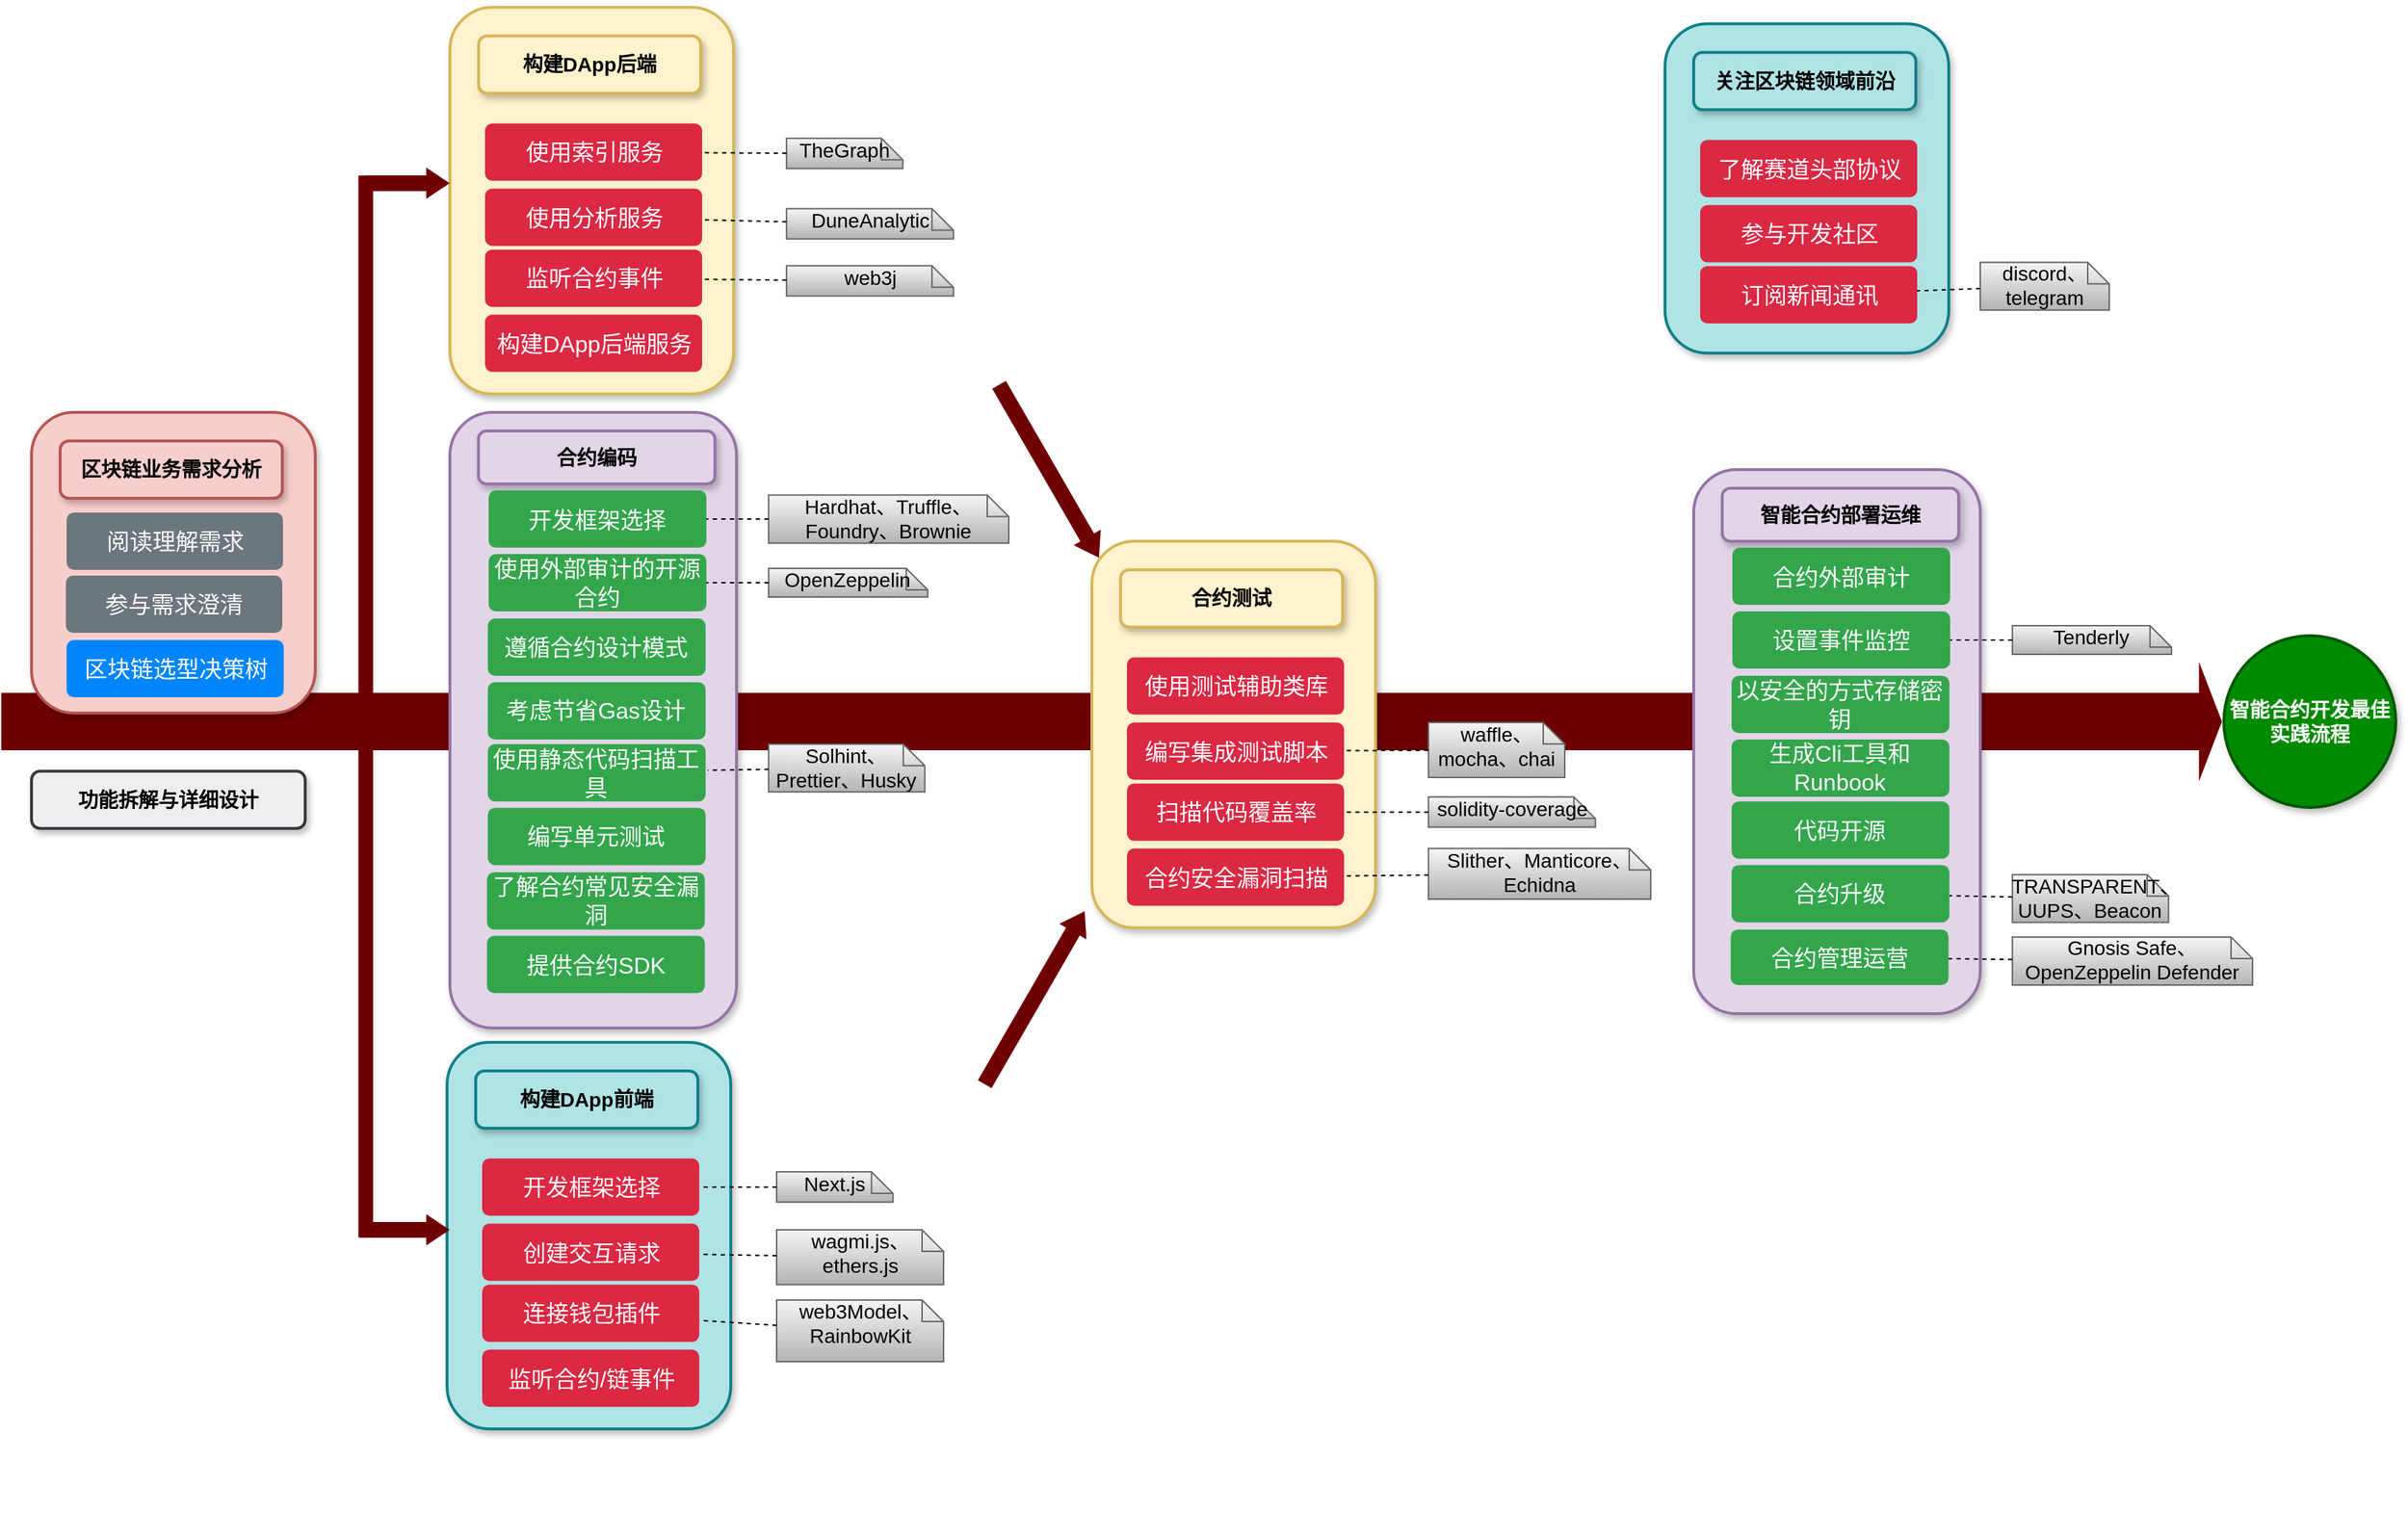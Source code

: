 <mxfile version="20.8.23" type="github">
  <diagram name="Page-1" id="b7a7eaba-c6c5-6fbe-34ae-1d3a4219ac39">
    <mxGraphModel dx="2337" dy="-62" grid="1" gridSize="10" guides="1" tooltips="1" connect="1" arrows="1" fold="1" page="1" pageScale="1.5" pageWidth="1169" pageHeight="826" background="none" math="0" shadow="0">
      <root>
        <mxCell id="0" style=";html=1;" />
        <mxCell id="1" style=";html=1;" parent="0" />
        <mxCell id="zn8mdTFGLDnj49y2dZR2-119" value="" style="html=1;shadow=0;dashed=0;align=center;verticalAlign=middle;shape=mxgraph.arrows2.arrow;dy=0.5;dx=15;direction=north;notch=0;rounded=0;strokeWidth=1;fontSize=14;rotation=90;fillColor=#6f0000;strokeColor=#6F0000;fontStyle=1;fontColor=#ffffff;" vertex="1" parent="1">
          <mxGeometry x="1694.69" y="1281.57" width="78.12" height="1548.75" as="geometry" />
        </mxCell>
        <mxCell id="zn8mdTFGLDnj49y2dZR2-116" value="" style="rounded=0;whiteSpace=wrap;html=1;strokeColor=#6f0000;fontSize=24;fillColor=#6f0000;rotation=-90;" vertex="1" parent="1">
          <mxGeometry x="843.12" y="2040.86" width="740.26" height="9" as="geometry" />
        </mxCell>
        <mxCell id="KHwoJJ3RHJZZ6YcBAn-g-128" value="智能合约开发最佳实践流程" style="ellipse;whiteSpace=wrap;html=1;rounded=1;shadow=1;strokeWidth=2;fontSize=14;align=center;fontStyle=1;fillColor=#008a00;fontColor=#ffffff;strokeColor=#005700;" parent="1" vertex="1">
          <mxGeometry x="2510" y="1995.94" width="120" height="120" as="geometry" />
        </mxCell>
        <mxCell id="KHwoJJ3RHJZZ6YcBAn-g-180" value="功能拆解与详细设计" style="rounded=1;whiteSpace=wrap;html=1;shadow=1;strokeWidth=2;fontSize=14;fillColor=#eeeeee;strokeColor=#36393d;align=center;fontStyle=1" parent="1" vertex="1">
          <mxGeometry x="980" y="2090.63" width="190.97" height="40" as="geometry" />
        </mxCell>
        <mxCell id="zn8mdTFGLDnj49y2dZR2-68" value="" style="group" vertex="1" connectable="0" parent="1">
          <mxGeometry x="980" y="1840" width="198" height="210" as="geometry" />
        </mxCell>
        <mxCell id="zn8mdTFGLDnj49y2dZR2-67" value="" style="rounded=1;whiteSpace=wrap;html=1;shadow=1;strokeWidth=2;fontSize=14;fillColor=#f8cecc;strokeColor=#b85450;align=center;fontStyle=1" vertex="1" parent="zn8mdTFGLDnj49y2dZR2-68">
          <mxGeometry width="198" height="210" as="geometry" />
        </mxCell>
        <mxCell id="KHwoJJ3RHJZZ6YcBAn-g-244" value="区块链业务需求分析" style="rounded=1;whiteSpace=wrap;html=1;shadow=1;strokeWidth=2;fontSize=14;fillColor=#f8cecc;strokeColor=#b85450;align=center;fontStyle=1" parent="zn8mdTFGLDnj49y2dZR2-68" vertex="1">
          <mxGeometry x="20" y="20" width="155" height="40" as="geometry" />
        </mxCell>
        <mxCell id="zn8mdTFGLDnj49y2dZR2-30" value="区块链选型决策树" style="html=1;shadow=0;dashed=0;shape=mxgraph.bootstrap.rrect;rSize=5;strokeColor=none;strokeWidth=1;fillColor=#0085FC;fontColor=#FFFFFF;whiteSpace=wrap;align=center;verticalAlign=middle;spacingLeft=0;fontStyle=0;fontSize=16;spacing=5;" vertex="1" parent="zn8mdTFGLDnj49y2dZR2-68">
          <mxGeometry x="24.5" y="159" width="151.5" height="40" as="geometry" />
        </mxCell>
        <mxCell id="zn8mdTFGLDnj49y2dZR2-32" value="阅读理解需求" style="html=1;shadow=0;dashed=0;shape=mxgraph.bootstrap.rrect;rSize=5;strokeColor=none;strokeWidth=1;fillColor=#6C767D;fontColor=#FFFFFF;whiteSpace=wrap;align=center;verticalAlign=middle;spacingLeft=0;fontStyle=0;fontSize=16;spacing=5;" vertex="1" parent="zn8mdTFGLDnj49y2dZR2-68">
          <mxGeometry x="24.5" y="70" width="151" height="40" as="geometry" />
        </mxCell>
        <mxCell id="zn8mdTFGLDnj49y2dZR2-33" value="参与需求澄清" style="html=1;shadow=0;dashed=0;shape=mxgraph.bootstrap.rrect;rSize=5;strokeColor=none;strokeWidth=1;fillColor=#6C767D;fontColor=#FFFFFF;whiteSpace=wrap;align=center;verticalAlign=middle;spacingLeft=0;fontStyle=0;fontSize=16;spacing=5;" vertex="1" parent="zn8mdTFGLDnj49y2dZR2-68">
          <mxGeometry x="24" y="114" width="151" height="40" as="geometry" />
        </mxCell>
        <mxCell id="zn8mdTFGLDnj49y2dZR2-69" value="" style="group" vertex="1" connectable="0" parent="1">
          <mxGeometry x="1272" y="1840" width="390" height="430" as="geometry" />
        </mxCell>
        <mxCell id="zn8mdTFGLDnj49y2dZR2-56" value="" style="rounded=1;whiteSpace=wrap;html=1;shadow=1;strokeWidth=2;fontSize=14;fillColor=#e1d5e7;strokeColor=#9673a6;align=center;fontStyle=1" vertex="1" parent="zn8mdTFGLDnj49y2dZR2-69">
          <mxGeometry width="200" height="430" as="geometry" />
        </mxCell>
        <mxCell id="KHwoJJ3RHJZZ6YcBAn-g-126" value="合约编码" style="rounded=1;whiteSpace=wrap;html=1;shadow=1;strokeWidth=2;fontSize=14;fillColor=#e1d5e7;strokeColor=#9673a6;align=center;fontStyle=1" parent="zn8mdTFGLDnj49y2dZR2-69" vertex="1">
          <mxGeometry x="19.93" y="13" width="165" height="37" as="geometry" />
        </mxCell>
        <mxCell id="KHwoJJ3RHJZZ6YcBAn-g-282" value="Solhint、Prettier、Husky" style="shape=note;size=15;spacingLeft=5;overflow=fill;whiteSpace=wrap;fontSize=14;verticalAlign=middle;spacing=0;fillColor=#f5f5f5;strokeColor=#666666;gradientColor=#b3b3b3;" parent="zn8mdTFGLDnj49y2dZR2-69" vertex="1">
          <mxGeometry x="222.39" y="231.75" width="109" height="33.36" as="geometry" />
        </mxCell>
        <mxCell id="KHwoJJ3RHJZZ6YcBAn-g-283" value="" style="rounded=0;endArrow=none;dashed=1;html=1;fontSize=14;entryX=1.01;entryY=0.456;entryDx=0;entryDy=0;entryPerimeter=0;" parent="zn8mdTFGLDnj49y2dZR2-69" source="KHwoJJ3RHJZZ6YcBAn-g-282" target="zn8mdTFGLDnj49y2dZR2-43" edge="1">
          <mxGeometry relative="1" as="geometry">
            <mxPoint x="148.99" y="239.376" as="targetPoint" />
            <Array as="points" />
          </mxGeometry>
        </mxCell>
        <mxCell id="zn8mdTFGLDnj49y2dZR2-34" value="开发框架选择" style="html=1;shadow=0;dashed=0;shape=mxgraph.bootstrap.rrect;rSize=5;strokeColor=none;strokeWidth=1;fillColor=#33A64C;fontColor=#FFFFFF;whiteSpace=wrap;align=center;verticalAlign=middle;spacingLeft=0;fontStyle=0;fontSize=16;spacing=5;" vertex="1" parent="zn8mdTFGLDnj49y2dZR2-69">
          <mxGeometry x="27" y="54.56" width="152" height="40" as="geometry" />
        </mxCell>
        <mxCell id="zn8mdTFGLDnj49y2dZR2-38" value="使用外部审计的开源合约" style="html=1;shadow=0;dashed=0;shape=mxgraph.bootstrap.rrect;rSize=5;strokeColor=none;strokeWidth=1;fillColor=#33A64C;fontColor=#FFFFFF;whiteSpace=wrap;align=center;verticalAlign=middle;spacingLeft=0;fontStyle=0;fontSize=16;spacing=5;" vertex="1" parent="zn8mdTFGLDnj49y2dZR2-69">
          <mxGeometry x="27" y="99" width="152" height="40" as="geometry" />
        </mxCell>
        <mxCell id="zn8mdTFGLDnj49y2dZR2-41" value="遵循合约设计模式" style="html=1;shadow=0;dashed=0;shape=mxgraph.bootstrap.rrect;rSize=5;strokeColor=none;strokeWidth=1;fillColor=#33A64C;fontColor=#FFFFFF;whiteSpace=wrap;align=center;verticalAlign=middle;spacingLeft=0;fontStyle=0;fontSize=16;spacing=5;" vertex="1" parent="zn8mdTFGLDnj49y2dZR2-69">
          <mxGeometry x="26.43" y="144" width="152" height="40" as="geometry" />
        </mxCell>
        <mxCell id="zn8mdTFGLDnj49y2dZR2-42" value="考虑节省Gas设计" style="html=1;shadow=0;dashed=0;shape=mxgraph.bootstrap.rrect;rSize=5;strokeColor=none;strokeWidth=1;fillColor=#33A64C;fontColor=#FFFFFF;whiteSpace=wrap;align=center;verticalAlign=middle;spacingLeft=0;fontStyle=0;fontSize=16;spacing=5;" vertex="1" parent="zn8mdTFGLDnj49y2dZR2-69">
          <mxGeometry x="26.43" y="188.44" width="152" height="40" as="geometry" />
        </mxCell>
        <mxCell id="zn8mdTFGLDnj49y2dZR2-43" value="使用静态代码扫描工具" style="html=1;shadow=0;dashed=0;shape=mxgraph.bootstrap.rrect;rSize=5;strokeColor=none;strokeWidth=1;fillColor=#33A64C;fontColor=#FFFFFF;whiteSpace=wrap;align=center;verticalAlign=middle;spacingLeft=0;fontStyle=0;fontSize=16;spacing=5;" vertex="1" parent="zn8mdTFGLDnj49y2dZR2-69">
          <mxGeometry x="26.43" y="231.75" width="152" height="40" as="geometry" />
        </mxCell>
        <mxCell id="zn8mdTFGLDnj49y2dZR2-44" value="编写单元测试" style="html=1;shadow=0;dashed=0;shape=mxgraph.bootstrap.rrect;rSize=5;strokeColor=none;strokeWidth=1;fillColor=#33A64C;fontColor=#FFFFFF;whiteSpace=wrap;align=center;verticalAlign=middle;spacingLeft=0;fontStyle=0;fontSize=16;spacing=5;" vertex="1" parent="zn8mdTFGLDnj49y2dZR2-69">
          <mxGeometry x="26.43" y="276.19" width="152" height="40" as="geometry" />
        </mxCell>
        <mxCell id="zn8mdTFGLDnj49y2dZR2-45" value="了解合约常见安全漏洞" style="html=1;shadow=0;dashed=0;shape=mxgraph.bootstrap.rrect;rSize=5;strokeColor=none;strokeWidth=1;fillColor=#33A64C;fontColor=#FFFFFF;whiteSpace=wrap;align=center;verticalAlign=middle;spacingLeft=0;fontStyle=0;fontSize=16;spacing=5;" vertex="1" parent="zn8mdTFGLDnj49y2dZR2-69">
          <mxGeometry x="25.86" y="321.19" width="152" height="40" as="geometry" />
        </mxCell>
        <mxCell id="zn8mdTFGLDnj49y2dZR2-46" value="提供合约SDK" style="html=1;shadow=0;dashed=0;shape=mxgraph.bootstrap.rrect;rSize=5;strokeColor=none;strokeWidth=1;fillColor=#33A64C;fontColor=#FFFFFF;whiteSpace=wrap;align=center;verticalAlign=middle;spacingLeft=0;fontStyle=0;fontSize=16;spacing=5;" vertex="1" parent="zn8mdTFGLDnj49y2dZR2-69">
          <mxGeometry x="25.86" y="365.63" width="152" height="40" as="geometry" />
        </mxCell>
        <mxCell id="zn8mdTFGLDnj49y2dZR2-47" value="Hardhat、Truffle、Foundry、Brownie" style="shape=note;size=15;spacingLeft=5;overflow=fill;whiteSpace=wrap;fontSize=14;verticalAlign=middle;spacing=0;fillColor=#f5f5f5;strokeColor=#666666;gradientColor=#b3b3b3;" vertex="1" parent="zn8mdTFGLDnj49y2dZR2-69">
          <mxGeometry x="222.39" y="57.78" width="167.61" height="33.56" as="geometry" />
        </mxCell>
        <mxCell id="zn8mdTFGLDnj49y2dZR2-48" value="" style="rounded=0;endArrow=none;dashed=1;html=1;fontSize=14;" edge="1" parent="zn8mdTFGLDnj49y2dZR2-69" source="zn8mdTFGLDnj49y2dZR2-47" target="zn8mdTFGLDnj49y2dZR2-34">
          <mxGeometry relative="1" as="geometry">
            <mxPoint x="201.21" y="-41.62" as="targetPoint" />
          </mxGeometry>
        </mxCell>
        <mxCell id="zn8mdTFGLDnj49y2dZR2-51" value="OpenZeppelin" style="shape=note;size=15;spacingLeft=5;overflow=fill;whiteSpace=wrap;fontSize=14;verticalAlign=middle;spacing=0;fillColor=#f5f5f5;strokeColor=#666666;gradientColor=#b3b3b3;" vertex="1" parent="zn8mdTFGLDnj49y2dZR2-69">
          <mxGeometry x="222.39" y="109" width="111.05" height="20" as="geometry" />
        </mxCell>
        <mxCell id="zn8mdTFGLDnj49y2dZR2-53" value="" style="rounded=0;endArrow=none;dashed=1;html=1;fontSize=14;" edge="1" parent="zn8mdTFGLDnj49y2dZR2-69" source="zn8mdTFGLDnj49y2dZR2-51" target="zn8mdTFGLDnj49y2dZR2-38">
          <mxGeometry relative="1" as="geometry">
            <mxPoint x="189" y="83" as="targetPoint" />
            <mxPoint x="232" y="82" as="sourcePoint" />
          </mxGeometry>
        </mxCell>
        <mxCell id="zn8mdTFGLDnj49y2dZR2-107" value="" style="group" vertex="1" connectable="0" parent="1">
          <mxGeometry x="1270" y="2280" width="346.5" height="344" as="geometry" />
        </mxCell>
        <mxCell id="zn8mdTFGLDnj49y2dZR2-94" value="" style="rounded=1;whiteSpace=wrap;html=1;shadow=1;strokeWidth=2;fontSize=14;fillColor=#b0e3e6;strokeColor=#0e8088;align=center;fontStyle=1" vertex="1" parent="zn8mdTFGLDnj49y2dZR2-107">
          <mxGeometry width="198" height="270" as="geometry" />
        </mxCell>
        <mxCell id="zn8mdTFGLDnj49y2dZR2-95" value="Next.js" style="shape=note;size=15;spacingLeft=5;overflow=fill;whiteSpace=wrap;fontSize=14;verticalAlign=middle;spacing=0;fillColor=#f5f5f5;strokeColor=#666666;gradientColor=#b3b3b3;" vertex="1" parent="zn8mdTFGLDnj49y2dZR2-107">
          <mxGeometry x="230" y="90.56" width="81.21" height="21.12" as="geometry" />
        </mxCell>
        <mxCell id="zn8mdTFGLDnj49y2dZR2-96" value="" style="rounded=0;endArrow=none;dashed=1;html=1;fontSize=14;" edge="1" parent="zn8mdTFGLDnj49y2dZR2-107" source="zn8mdTFGLDnj49y2dZR2-95" target="zn8mdTFGLDnj49y2dZR2-105">
          <mxGeometry relative="1" as="geometry">
            <mxPoint x="-169.27" y="94.58" as="targetPoint" />
          </mxGeometry>
        </mxCell>
        <mxCell id="zn8mdTFGLDnj49y2dZR2-97" value="wagmi.js、ethers.js" style="shape=note;size=15;spacingLeft=5;overflow=fill;whiteSpace=wrap;fontSize=14;verticalAlign=middle;spacing=0;fillColor=#f5f5f5;strokeColor=#666666;gradientColor=#b3b3b3;" vertex="1" parent="zn8mdTFGLDnj49y2dZR2-107">
          <mxGeometry x="230" y="131.04" width="116.5" height="38.18" as="geometry" />
        </mxCell>
        <mxCell id="zn8mdTFGLDnj49y2dZR2-98" value="" style="rounded=0;endArrow=none;dashed=1;html=1;fontSize=14;" edge="1" parent="zn8mdTFGLDnj49y2dZR2-107" source="zn8mdTFGLDnj49y2dZR2-97" target="zn8mdTFGLDnj49y2dZR2-104">
          <mxGeometry relative="1" as="geometry">
            <mxPoint x="56.976" y="60.62" as="targetPoint" />
          </mxGeometry>
        </mxCell>
        <mxCell id="zn8mdTFGLDnj49y2dZR2-99" value="web3Model、RainbowKit" style="shape=note;size=15;spacingLeft=5;overflow=fill;whiteSpace=wrap;fontSize=14;verticalAlign=middle;spacing=0;fillColor=#f5f5f5;strokeColor=#666666;gradientColor=#b3b3b3;" vertex="1" parent="zn8mdTFGLDnj49y2dZR2-107">
          <mxGeometry x="230" y="180" width="116.5" height="43" as="geometry" />
        </mxCell>
        <mxCell id="zn8mdTFGLDnj49y2dZR2-100" value="" style="rounded=0;endArrow=none;dashed=1;html=1;fontSize=14;" edge="1" parent="zn8mdTFGLDnj49y2dZR2-107" source="zn8mdTFGLDnj49y2dZR2-99" target="zn8mdTFGLDnj49y2dZR2-102">
          <mxGeometry relative="1" as="geometry">
            <mxPoint x="-772.07" y="46" as="targetPoint" />
          </mxGeometry>
        </mxCell>
        <mxCell id="zn8mdTFGLDnj49y2dZR2-101" value="构建DApp前端" style="rounded=1;whiteSpace=wrap;html=1;shadow=1;strokeWidth=2;fontSize=14;fillColor=#b0e3e6;strokeColor=#0e8088;align=center;fontStyle=1" vertex="1" parent="zn8mdTFGLDnj49y2dZR2-107">
          <mxGeometry x="20" y="20" width="155" height="40" as="geometry" />
        </mxCell>
        <mxCell id="zn8mdTFGLDnj49y2dZR2-102" value="连接钱包插件" style="html=1;shadow=0;dashed=0;shape=mxgraph.bootstrap.rrect;rSize=5;strokeColor=none;strokeWidth=1;fillColor=#db2843;fontColor=#FFFFFF;whiteSpace=wrap;align=center;verticalAlign=middle;spacingLeft=0;fontStyle=0;fontSize=16;spacing=5;" vertex="1" parent="zn8mdTFGLDnj49y2dZR2-107">
          <mxGeometry x="24.5" y="169.22" width="151.5" height="40" as="geometry" />
        </mxCell>
        <mxCell id="zn8mdTFGLDnj49y2dZR2-103" value="监听合约/链事件" style="html=1;shadow=0;dashed=0;shape=mxgraph.bootstrap.rrect;rSize=5;strokeColor=none;strokeWidth=1;fillColor=#db2843;fontColor=#FFFFFF;whiteSpace=wrap;align=center;verticalAlign=middle;spacingLeft=0;fontStyle=0;fontSize=16;spacing=5;" vertex="1" parent="zn8mdTFGLDnj49y2dZR2-107">
          <mxGeometry x="24.5" y="214.62" width="151.5" height="40" as="geometry" />
        </mxCell>
        <mxCell id="zn8mdTFGLDnj49y2dZR2-104" value="创建交互请求" style="html=1;shadow=0;dashed=0;shape=mxgraph.bootstrap.rrect;rSize=5;strokeColor=none;strokeWidth=1;fillColor=#db2843;fontColor=#FFFFFF;whiteSpace=wrap;align=center;verticalAlign=middle;spacingLeft=0;fontStyle=0;fontSize=16;spacing=5;" vertex="1" parent="zn8mdTFGLDnj49y2dZR2-107">
          <mxGeometry x="24.5" y="126.62" width="151.5" height="40" as="geometry" />
        </mxCell>
        <mxCell id="zn8mdTFGLDnj49y2dZR2-105" value="开发框架选择" style="html=1;shadow=0;dashed=0;shape=mxgraph.bootstrap.rrect;rSize=5;strokeColor=none;strokeWidth=1;fillColor=#db2843;fontColor=#FFFFFF;whiteSpace=wrap;align=center;verticalAlign=middle;spacingLeft=0;fontStyle=0;fontSize=16;spacing=5;" vertex="1" parent="zn8mdTFGLDnj49y2dZR2-107">
          <mxGeometry x="24.5" y="81.12" width="151.5" height="40" as="geometry" />
        </mxCell>
        <mxCell id="zn8mdTFGLDnj49y2dZR2-134" value="" style="group" vertex="1" connectable="0" parent="1">
          <mxGeometry x="1272" y="1557.12" width="351.39" height="270" as="geometry" />
        </mxCell>
        <mxCell id="zn8mdTFGLDnj49y2dZR2-122" value="" style="rounded=1;whiteSpace=wrap;html=1;shadow=1;strokeWidth=2;fontSize=14;fillColor=#fff2cc;strokeColor=#d6b656;align=center;fontStyle=1" vertex="1" parent="zn8mdTFGLDnj49y2dZR2-134">
          <mxGeometry width="198" height="270" as="geometry" />
        </mxCell>
        <mxCell id="zn8mdTFGLDnj49y2dZR2-123" value="TheGraph" style="shape=note;size=15;spacingLeft=5;overflow=fill;whiteSpace=wrap;fontSize=14;verticalAlign=middle;spacing=0;fillColor=#f5f5f5;strokeColor=#666666;gradientColor=#b3b3b3;" vertex="1" parent="zn8mdTFGLDnj49y2dZR2-134">
          <mxGeometry x="234.89" y="91.56" width="81.21" height="21.12" as="geometry" />
        </mxCell>
        <mxCell id="zn8mdTFGLDnj49y2dZR2-124" value="" style="rounded=0;endArrow=none;dashed=1;html=1;fontSize=14;" edge="1" parent="zn8mdTFGLDnj49y2dZR2-134" source="zn8mdTFGLDnj49y2dZR2-123" target="zn8mdTFGLDnj49y2dZR2-133">
          <mxGeometry relative="1" as="geometry">
            <mxPoint x="-169.27" y="94.58" as="targetPoint" />
          </mxGeometry>
        </mxCell>
        <mxCell id="zn8mdTFGLDnj49y2dZR2-125" value="DuneAnalytic" style="shape=note;size=15;spacingLeft=5;overflow=fill;whiteSpace=wrap;fontSize=14;verticalAlign=middle;spacing=0;fillColor=#f5f5f5;strokeColor=#666666;gradientColor=#b3b3b3;" vertex="1" parent="zn8mdTFGLDnj49y2dZR2-134">
          <mxGeometry x="234.89" y="140.62" width="116.5" height="21.12" as="geometry" />
        </mxCell>
        <mxCell id="zn8mdTFGLDnj49y2dZR2-126" value="" style="rounded=0;endArrow=none;dashed=1;html=1;fontSize=14;" edge="1" parent="zn8mdTFGLDnj49y2dZR2-134" source="zn8mdTFGLDnj49y2dZR2-125" target="zn8mdTFGLDnj49y2dZR2-132">
          <mxGeometry relative="1" as="geometry">
            <mxPoint x="56.976" y="60.62" as="targetPoint" />
          </mxGeometry>
        </mxCell>
        <mxCell id="zn8mdTFGLDnj49y2dZR2-127" value="web3j" style="shape=note;size=15;spacingLeft=5;overflow=fill;whiteSpace=wrap;fontSize=14;verticalAlign=middle;spacing=0;fillColor=#f5f5f5;strokeColor=#666666;gradientColor=#b3b3b3;" vertex="1" parent="zn8mdTFGLDnj49y2dZR2-134">
          <mxGeometry x="234.89" y="180.56" width="116.5" height="21.12" as="geometry" />
        </mxCell>
        <mxCell id="zn8mdTFGLDnj49y2dZR2-128" value="" style="rounded=0;endArrow=none;dashed=1;html=1;fontSize=14;" edge="1" parent="zn8mdTFGLDnj49y2dZR2-134" source="zn8mdTFGLDnj49y2dZR2-127" target="zn8mdTFGLDnj49y2dZR2-130">
          <mxGeometry relative="1" as="geometry">
            <mxPoint x="-772.07" y="46" as="targetPoint" />
          </mxGeometry>
        </mxCell>
        <mxCell id="zn8mdTFGLDnj49y2dZR2-129" value="构建DApp后端" style="rounded=1;whiteSpace=wrap;html=1;shadow=1;strokeWidth=2;fontSize=14;fillColor=#fff2cc;strokeColor=#d6b656;align=center;fontStyle=1" vertex="1" parent="zn8mdTFGLDnj49y2dZR2-134">
          <mxGeometry x="20" y="20" width="155" height="40" as="geometry" />
        </mxCell>
        <mxCell id="zn8mdTFGLDnj49y2dZR2-130" value="监听合约事件" style="html=1;shadow=0;dashed=0;shape=mxgraph.bootstrap.rrect;rSize=5;strokeColor=none;strokeWidth=1;fillColor=#db2843;fontColor=#FFFFFF;whiteSpace=wrap;align=center;verticalAlign=middle;spacingLeft=0;fontStyle=0;fontSize=16;spacing=5;" vertex="1" parent="zn8mdTFGLDnj49y2dZR2-134">
          <mxGeometry x="24.5" y="169.22" width="151.5" height="40" as="geometry" />
        </mxCell>
        <mxCell id="zn8mdTFGLDnj49y2dZR2-131" value="构建DApp后端服务" style="html=1;shadow=0;dashed=0;shape=mxgraph.bootstrap.rrect;rSize=5;strokeColor=none;strokeWidth=1;fillColor=#db2843;fontColor=#FFFFFF;whiteSpace=wrap;align=center;verticalAlign=middle;spacingLeft=0;fontStyle=0;fontSize=16;spacing=5;" vertex="1" parent="zn8mdTFGLDnj49y2dZR2-134">
          <mxGeometry x="24.5" y="214.62" width="151.5" height="40" as="geometry" />
        </mxCell>
        <mxCell id="zn8mdTFGLDnj49y2dZR2-132" value="使用分析服务" style="html=1;shadow=0;dashed=0;shape=mxgraph.bootstrap.rrect;rSize=5;strokeColor=none;strokeWidth=1;fillColor=#db2843;fontColor=#FFFFFF;whiteSpace=wrap;align=center;verticalAlign=middle;spacingLeft=0;fontStyle=0;fontSize=16;spacing=5;" vertex="1" parent="zn8mdTFGLDnj49y2dZR2-134">
          <mxGeometry x="24.5" y="126.62" width="151.5" height="40" as="geometry" />
        </mxCell>
        <mxCell id="zn8mdTFGLDnj49y2dZR2-133" value="使用索引服务" style="html=1;shadow=0;dashed=0;shape=mxgraph.bootstrap.rrect;rSize=5;strokeColor=none;strokeWidth=1;fillColor=#db2843;fontColor=#FFFFFF;whiteSpace=wrap;align=center;verticalAlign=middle;spacingLeft=0;fontStyle=0;fontSize=16;spacing=5;" vertex="1" parent="zn8mdTFGLDnj49y2dZR2-134">
          <mxGeometry x="24.5" y="81.12" width="151.5" height="40" as="geometry" />
        </mxCell>
        <mxCell id="zn8mdTFGLDnj49y2dZR2-137" value="" style="html=1;shadow=0;dashed=0;align=center;verticalAlign=middle;shape=mxgraph.arrows2.arrow;dy=0.5;dx=15;direction=north;notch=0;rounded=0;strokeWidth=1;fontSize=14;rotation=90;fillColor=#6f0000;strokeColor=#6F0000;fontStyle=1;fontColor=#ffffff;" vertex="1" parent="1">
          <mxGeometry x="1230" y="2380" width="20" height="61.88" as="geometry" />
        </mxCell>
        <mxCell id="zn8mdTFGLDnj49y2dZR2-138" value="" style="html=1;shadow=0;dashed=0;align=center;verticalAlign=middle;shape=mxgraph.arrows2.arrow;dy=0.5;dx=15;direction=north;notch=0;rounded=0;strokeWidth=1;fontSize=14;rotation=90;fillColor=#6f0000;strokeColor=#6F0000;fontStyle=1;fontColor=#ffffff;" vertex="1" parent="1">
          <mxGeometry x="1231.94" y="1650.94" width="20" height="58" as="geometry" />
        </mxCell>
        <mxCell id="zn8mdTFGLDnj49y2dZR2-139" value="" style="rounded=0;whiteSpace=wrap;html=1;strokeColor=#6f0000;fontSize=24;fillColor=#6f0000;rotation=-90;" vertex="1" parent="1">
          <mxGeometry x="843.12" y="2040.86" width="740.26" height="9" as="geometry" />
        </mxCell>
        <mxCell id="zn8mdTFGLDnj49y2dZR2-142" value="" style="html=1;shadow=0;dashed=0;align=center;verticalAlign=middle;shape=mxgraph.arrows2.arrow;dy=0.5;dx=15;direction=north;notch=0;rounded=0;strokeWidth=1;fontSize=14;rotation=150;fillColor=#6f0000;strokeColor=#6F0000;fontStyle=1;fontColor=#ffffff;" vertex="1" parent="1">
          <mxGeometry x="1680" y="1812" width="20" height="138" as="geometry" />
        </mxCell>
        <mxCell id="zn8mdTFGLDnj49y2dZR2-147" value="" style="rounded=1;whiteSpace=wrap;html=1;shadow=1;strokeWidth=2;fontSize=14;fillColor=#fff2cc;strokeColor=#d6b656;align=center;fontStyle=1" vertex="1" parent="1">
          <mxGeometry x="1720" y="1930" width="198" height="270" as="geometry" />
        </mxCell>
        <mxCell id="zn8mdTFGLDnj49y2dZR2-148" value="waffle、mocha、chai" style="shape=note;size=15;spacingLeft=5;overflow=fill;whiteSpace=wrap;fontSize=14;verticalAlign=middle;spacing=0;fillColor=#f5f5f5;strokeColor=#666666;gradientColor=#b3b3b3;" vertex="1" parent="1">
          <mxGeometry x="1954.89" y="2056.62" width="95.11" height="38.44" as="geometry" />
        </mxCell>
        <mxCell id="zn8mdTFGLDnj49y2dZR2-149" value="" style="rounded=0;endArrow=none;dashed=1;html=1;fontSize=14;" edge="1" parent="1" source="zn8mdTFGLDnj49y2dZR2-148" target="zn8mdTFGLDnj49y2dZR2-157">
          <mxGeometry relative="1" as="geometry">
            <mxPoint x="1550.73" y="2024.58" as="targetPoint" />
          </mxGeometry>
        </mxCell>
        <mxCell id="zn8mdTFGLDnj49y2dZR2-150" value="solidity-coverage" style="shape=note;size=15;spacingLeft=5;overflow=fill;whiteSpace=wrap;fontSize=14;verticalAlign=middle;spacing=0;fillColor=#f5f5f5;strokeColor=#666666;gradientColor=#b3b3b3;" vertex="1" parent="1">
          <mxGeometry x="1954.89" y="2108.66" width="116.5" height="21.12" as="geometry" />
        </mxCell>
        <mxCell id="zn8mdTFGLDnj49y2dZR2-151" value="" style="rounded=0;endArrow=none;dashed=1;html=1;fontSize=14;" edge="1" parent="1" source="zn8mdTFGLDnj49y2dZR2-150" target="zn8mdTFGLDnj49y2dZR2-155">
          <mxGeometry relative="1" as="geometry">
            <mxPoint x="1776.976" y="1990.62" as="targetPoint" />
          </mxGeometry>
        </mxCell>
        <mxCell id="zn8mdTFGLDnj49y2dZR2-152" value="Slither、Manticore、Echidna" style="shape=note;size=15;spacingLeft=5;overflow=fill;whiteSpace=wrap;fontSize=14;verticalAlign=middle;spacing=0;fillColor=#f5f5f5;strokeColor=#666666;gradientColor=#b3b3b3;" vertex="1" parent="1">
          <mxGeometry x="1954.89" y="2144.62" width="155.11" height="35.38" as="geometry" />
        </mxCell>
        <mxCell id="zn8mdTFGLDnj49y2dZR2-153" value="" style="rounded=0;endArrow=none;dashed=1;html=1;fontSize=14;" edge="1" parent="1" source="zn8mdTFGLDnj49y2dZR2-152" target="zn8mdTFGLDnj49y2dZR2-156">
          <mxGeometry relative="1" as="geometry">
            <mxPoint x="947.93" y="1976" as="targetPoint" />
          </mxGeometry>
        </mxCell>
        <mxCell id="zn8mdTFGLDnj49y2dZR2-154" value="合约测试" style="rounded=1;whiteSpace=wrap;html=1;shadow=1;strokeWidth=2;fontSize=14;fillColor=#fff2cc;strokeColor=#d6b656;align=center;fontStyle=1" vertex="1" parent="1">
          <mxGeometry x="1740" y="1950" width="155" height="40" as="geometry" />
        </mxCell>
        <mxCell id="zn8mdTFGLDnj49y2dZR2-155" value="扫描代码覆盖率" style="html=1;shadow=0;dashed=0;shape=mxgraph.bootstrap.rrect;rSize=5;strokeColor=none;strokeWidth=1;fillColor=#db2843;fontColor=#FFFFFF;whiteSpace=wrap;align=center;verticalAlign=middle;spacingLeft=0;fontStyle=0;fontSize=16;spacing=5;" vertex="1" parent="1">
          <mxGeometry x="1744.5" y="2099.22" width="151.5" height="40" as="geometry" />
        </mxCell>
        <mxCell id="zn8mdTFGLDnj49y2dZR2-156" value="合约安全漏洞扫描" style="html=1;shadow=0;dashed=0;shape=mxgraph.bootstrap.rrect;rSize=5;strokeColor=none;strokeWidth=1;fillColor=#db2843;fontColor=#FFFFFF;whiteSpace=wrap;align=center;verticalAlign=middle;spacingLeft=0;fontStyle=0;fontSize=16;spacing=5;" vertex="1" parent="1">
          <mxGeometry x="1744.5" y="2144.62" width="151.5" height="40" as="geometry" />
        </mxCell>
        <mxCell id="zn8mdTFGLDnj49y2dZR2-157" value="编写集成测试脚本" style="html=1;shadow=0;dashed=0;shape=mxgraph.bootstrap.rrect;rSize=5;strokeColor=none;strokeWidth=1;fillColor=#db2843;fontColor=#FFFFFF;whiteSpace=wrap;align=center;verticalAlign=middle;spacingLeft=0;fontStyle=0;fontSize=16;spacing=5;" vertex="1" parent="1">
          <mxGeometry x="1744.5" y="2056.62" width="151.5" height="40" as="geometry" />
        </mxCell>
        <mxCell id="zn8mdTFGLDnj49y2dZR2-158" value="使用测试辅助类库" style="html=1;shadow=0;dashed=0;shape=mxgraph.bootstrap.rrect;rSize=5;strokeColor=none;strokeWidth=1;fillColor=#db2843;fontColor=#FFFFFF;whiteSpace=wrap;align=center;verticalAlign=middle;spacingLeft=0;fontStyle=0;fontSize=16;spacing=5;" vertex="1" parent="1">
          <mxGeometry x="1744.5" y="2011.12" width="151.5" height="40" as="geometry" />
        </mxCell>
        <mxCell id="zn8mdTFGLDnj49y2dZR2-161" value="" style="html=1;shadow=0;dashed=0;align=center;verticalAlign=middle;shape=mxgraph.arrows2.arrow;dy=0.5;dx=15;direction=north;notch=0;rounded=0;strokeWidth=1;fontSize=14;rotation=30;fillColor=#6f0000;strokeColor=#6F0000;fontStyle=1;fontColor=#ffffff;" vertex="1" parent="1">
          <mxGeometry x="1670" y="2180" width="20" height="138" as="geometry" />
        </mxCell>
        <mxCell id="zn8mdTFGLDnj49y2dZR2-181" value="" style="group" vertex="1" connectable="0" parent="1">
          <mxGeometry x="2140" y="1880" width="390" height="430" as="geometry" />
        </mxCell>
        <mxCell id="zn8mdTFGLDnj49y2dZR2-182" value="" style="rounded=1;whiteSpace=wrap;html=1;shadow=1;strokeWidth=2;fontSize=14;fillColor=#e1d5e7;strokeColor=#9673a6;align=center;fontStyle=1" vertex="1" parent="zn8mdTFGLDnj49y2dZR2-181">
          <mxGeometry width="200" height="380" as="geometry" />
        </mxCell>
        <mxCell id="zn8mdTFGLDnj49y2dZR2-183" value="智能合约部署运维" style="rounded=1;whiteSpace=wrap;html=1;shadow=1;strokeWidth=2;fontSize=14;fillColor=#e1d5e7;strokeColor=#9673a6;align=center;fontStyle=1" vertex="1" parent="zn8mdTFGLDnj49y2dZR2-181">
          <mxGeometry x="19.93" y="13" width="165" height="37" as="geometry" />
        </mxCell>
        <mxCell id="zn8mdTFGLDnj49y2dZR2-184" value="TRANSPARENT、UUPS、Beacon" style="shape=note;size=15;spacingLeft=5;overflow=fill;whiteSpace=wrap;fontSize=14;verticalAlign=middle;spacing=0;fillColor=#f5f5f5;strokeColor=#666666;gradientColor=#b3b3b3;" vertex="1" parent="zn8mdTFGLDnj49y2dZR2-181">
          <mxGeometry x="222.39" y="282.83" width="109" height="33.36" as="geometry" />
        </mxCell>
        <mxCell id="zn8mdTFGLDnj49y2dZR2-185" value="" style="rounded=0;endArrow=none;dashed=1;html=1;fontSize=14;" edge="1" parent="zn8mdTFGLDnj49y2dZR2-181" source="zn8mdTFGLDnj49y2dZR2-184" target="zn8mdTFGLDnj49y2dZR2-191">
          <mxGeometry relative="1" as="geometry">
            <mxPoint x="148.99" y="239.376" as="targetPoint" />
            <Array as="points" />
          </mxGeometry>
        </mxCell>
        <mxCell id="zn8mdTFGLDnj49y2dZR2-186" value="合约外部审计" style="html=1;shadow=0;dashed=0;shape=mxgraph.bootstrap.rrect;rSize=5;strokeColor=none;strokeWidth=1;fillColor=#33A64C;fontColor=#FFFFFF;whiteSpace=wrap;align=center;verticalAlign=middle;spacingLeft=0;fontStyle=0;fontSize=16;spacing=5;" vertex="1" parent="zn8mdTFGLDnj49y2dZR2-181">
          <mxGeometry x="27" y="54.56" width="152" height="40" as="geometry" />
        </mxCell>
        <mxCell id="zn8mdTFGLDnj49y2dZR2-187" value="设置事件监控" style="html=1;shadow=0;dashed=0;shape=mxgraph.bootstrap.rrect;rSize=5;strokeColor=none;strokeWidth=1;fillColor=#33A64C;fontColor=#FFFFFF;whiteSpace=wrap;align=center;verticalAlign=middle;spacingLeft=0;fontStyle=0;fontSize=16;spacing=5;" vertex="1" parent="zn8mdTFGLDnj49y2dZR2-181">
          <mxGeometry x="27" y="99" width="152" height="40" as="geometry" />
        </mxCell>
        <mxCell id="zn8mdTFGLDnj49y2dZR2-188" value="以安全的方式存储密钥" style="html=1;shadow=0;dashed=0;shape=mxgraph.bootstrap.rrect;rSize=5;strokeColor=none;strokeWidth=1;fillColor=#33A64C;fontColor=#FFFFFF;whiteSpace=wrap;align=center;verticalAlign=middle;spacingLeft=0;fontStyle=0;fontSize=16;spacing=5;" vertex="1" parent="zn8mdTFGLDnj49y2dZR2-181">
          <mxGeometry x="26.43" y="144" width="152" height="40" as="geometry" />
        </mxCell>
        <mxCell id="zn8mdTFGLDnj49y2dZR2-189" value="生成Cli工具和Runbook" style="html=1;shadow=0;dashed=0;shape=mxgraph.bootstrap.rrect;rSize=5;strokeColor=none;strokeWidth=1;fillColor=#33A64C;fontColor=#FFFFFF;whiteSpace=wrap;align=center;verticalAlign=middle;spacingLeft=0;fontStyle=0;fontSize=16;spacing=5;" vertex="1" parent="zn8mdTFGLDnj49y2dZR2-181">
          <mxGeometry x="26.43" y="188.44" width="152" height="40" as="geometry" />
        </mxCell>
        <mxCell id="zn8mdTFGLDnj49y2dZR2-190" value="代码开源" style="html=1;shadow=0;dashed=0;shape=mxgraph.bootstrap.rrect;rSize=5;strokeColor=none;strokeWidth=1;fillColor=#33A64C;fontColor=#FFFFFF;whiteSpace=wrap;align=center;verticalAlign=middle;spacingLeft=0;fontStyle=0;fontSize=16;spacing=5;" vertex="1" parent="zn8mdTFGLDnj49y2dZR2-181">
          <mxGeometry x="26.43" y="231.75" width="152" height="40" as="geometry" />
        </mxCell>
        <mxCell id="zn8mdTFGLDnj49y2dZR2-191" value="合约升级" style="html=1;shadow=0;dashed=0;shape=mxgraph.bootstrap.rrect;rSize=5;strokeColor=none;strokeWidth=1;fillColor=#33A64C;fontColor=#FFFFFF;whiteSpace=wrap;align=center;verticalAlign=middle;spacingLeft=0;fontStyle=0;fontSize=16;spacing=5;" vertex="1" parent="zn8mdTFGLDnj49y2dZR2-181">
          <mxGeometry x="26.43" y="276.19" width="152" height="40" as="geometry" />
        </mxCell>
        <mxCell id="zn8mdTFGLDnj49y2dZR2-192" value="合约管理运营" style="html=1;shadow=0;dashed=0;shape=mxgraph.bootstrap.rrect;rSize=5;strokeColor=none;strokeWidth=1;fillColor=#33A64C;fontColor=#FFFFFF;whiteSpace=wrap;align=center;verticalAlign=middle;spacingLeft=0;fontStyle=0;fontSize=16;spacing=5;" vertex="1" parent="zn8mdTFGLDnj49y2dZR2-181">
          <mxGeometry x="25.86" y="321.19" width="152" height="38.81" as="geometry" />
        </mxCell>
        <mxCell id="zn8mdTFGLDnj49y2dZR2-194" value="Gnosis Safe、OpenZeppelin Defender" style="shape=note;size=15;spacingLeft=5;overflow=fill;whiteSpace=wrap;fontSize=14;verticalAlign=middle;spacing=0;fillColor=#f5f5f5;strokeColor=#666666;gradientColor=#b3b3b3;" vertex="1" parent="zn8mdTFGLDnj49y2dZR2-181">
          <mxGeometry x="222.39" y="326.44" width="167.61" height="33.56" as="geometry" />
        </mxCell>
        <mxCell id="zn8mdTFGLDnj49y2dZR2-195" value="" style="rounded=0;endArrow=none;dashed=1;html=1;fontSize=14;" edge="1" parent="zn8mdTFGLDnj49y2dZR2-181" source="zn8mdTFGLDnj49y2dZR2-194" target="zn8mdTFGLDnj49y2dZR2-192">
          <mxGeometry relative="1" as="geometry">
            <mxPoint x="201.21" y="-41.62" as="targetPoint" />
          </mxGeometry>
        </mxCell>
        <mxCell id="zn8mdTFGLDnj49y2dZR2-196" value="Tenderly" style="shape=note;size=15;spacingLeft=5;overflow=fill;whiteSpace=wrap;fontSize=14;verticalAlign=middle;spacing=0;fillColor=#f5f5f5;strokeColor=#666666;gradientColor=#b3b3b3;" vertex="1" parent="zn8mdTFGLDnj49y2dZR2-181">
          <mxGeometry x="222.39" y="109" width="111.05" height="20" as="geometry" />
        </mxCell>
        <mxCell id="zn8mdTFGLDnj49y2dZR2-197" value="" style="rounded=0;endArrow=none;dashed=1;html=1;fontSize=14;" edge="1" parent="zn8mdTFGLDnj49y2dZR2-181" source="zn8mdTFGLDnj49y2dZR2-196" target="zn8mdTFGLDnj49y2dZR2-187">
          <mxGeometry relative="1" as="geometry">
            <mxPoint x="189" y="83" as="targetPoint" />
            <mxPoint x="232" y="82" as="sourcePoint" />
          </mxGeometry>
        </mxCell>
        <mxCell id="zn8mdTFGLDnj49y2dZR2-200" value="" style="group" vertex="1" connectable="0" parent="1">
          <mxGeometry x="2120" y="1568.62" width="346.5" height="344" as="geometry" />
        </mxCell>
        <mxCell id="zn8mdTFGLDnj49y2dZR2-201" value="" style="rounded=1;whiteSpace=wrap;html=1;shadow=1;strokeWidth=2;fontSize=14;fillColor=#b0e3e6;strokeColor=#0e8088;align=center;fontStyle=1" vertex="1" parent="zn8mdTFGLDnj49y2dZR2-200">
          <mxGeometry width="198" height="230" as="geometry" />
        </mxCell>
        <mxCell id="zn8mdTFGLDnj49y2dZR2-206" value="discord、telegram" style="shape=note;size=15;spacingLeft=5;overflow=fill;whiteSpace=wrap;fontSize=14;verticalAlign=middle;spacing=0;fillColor=#f5f5f5;strokeColor=#666666;gradientColor=#b3b3b3;" vertex="1" parent="zn8mdTFGLDnj49y2dZR2-200">
          <mxGeometry x="220" y="166.62" width="90" height="33.38" as="geometry" />
        </mxCell>
        <mxCell id="zn8mdTFGLDnj49y2dZR2-207" value="" style="rounded=0;endArrow=none;dashed=1;html=1;fontSize=14;" edge="1" parent="zn8mdTFGLDnj49y2dZR2-200" source="zn8mdTFGLDnj49y2dZR2-206" target="zn8mdTFGLDnj49y2dZR2-209">
          <mxGeometry relative="1" as="geometry">
            <mxPoint x="-772.07" y="46" as="targetPoint" />
          </mxGeometry>
        </mxCell>
        <mxCell id="zn8mdTFGLDnj49y2dZR2-208" value="关注区块链领域前沿" style="rounded=1;whiteSpace=wrap;html=1;shadow=1;strokeWidth=2;fontSize=14;fillColor=#b0e3e6;strokeColor=#0e8088;align=center;fontStyle=1" vertex="1" parent="zn8mdTFGLDnj49y2dZR2-200">
          <mxGeometry x="20" y="20" width="155" height="40" as="geometry" />
        </mxCell>
        <mxCell id="zn8mdTFGLDnj49y2dZR2-209" value="订阅新闻通讯" style="html=1;shadow=0;dashed=0;shape=mxgraph.bootstrap.rrect;rSize=5;strokeColor=none;strokeWidth=1;fillColor=#db2843;fontColor=#FFFFFF;whiteSpace=wrap;align=center;verticalAlign=middle;spacingLeft=0;fontStyle=0;fontSize=16;spacing=5;" vertex="1" parent="zn8mdTFGLDnj49y2dZR2-200">
          <mxGeometry x="24.5" y="169.22" width="151.5" height="40" as="geometry" />
        </mxCell>
        <mxCell id="zn8mdTFGLDnj49y2dZR2-211" value="参与开发社区" style="html=1;shadow=0;dashed=0;shape=mxgraph.bootstrap.rrect;rSize=5;strokeColor=none;strokeWidth=1;fillColor=#db2843;fontColor=#FFFFFF;whiteSpace=wrap;align=center;verticalAlign=middle;spacingLeft=0;fontStyle=0;fontSize=16;spacing=5;" vertex="1" parent="zn8mdTFGLDnj49y2dZR2-200">
          <mxGeometry x="24.5" y="126.62" width="151.5" height="40" as="geometry" />
        </mxCell>
        <mxCell id="zn8mdTFGLDnj49y2dZR2-212" value="了解赛道头部协议" style="html=1;shadow=0;dashed=0;shape=mxgraph.bootstrap.rrect;rSize=5;strokeColor=none;strokeWidth=1;fillColor=#db2843;fontColor=#FFFFFF;whiteSpace=wrap;align=center;verticalAlign=middle;spacingLeft=0;fontStyle=0;fontSize=16;spacing=5;" vertex="1" parent="zn8mdTFGLDnj49y2dZR2-200">
          <mxGeometry x="24.5" y="81.12" width="151.5" height="40" as="geometry" />
        </mxCell>
      </root>
    </mxGraphModel>
  </diagram>
</mxfile>
